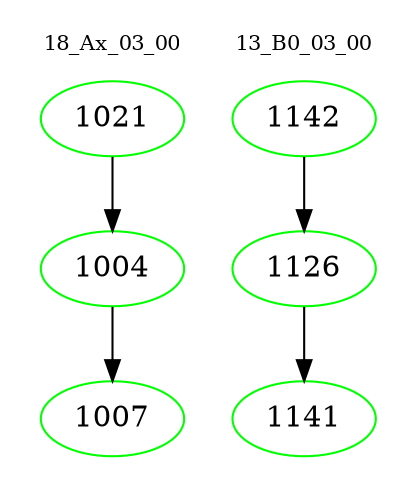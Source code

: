 digraph{
subgraph cluster_0 {
color = white
label = "18_Ax_03_00";
fontsize=10;
T0_1021 [label="1021", color="green"]
T0_1021 -> T0_1004 [color="black"]
T0_1004 [label="1004", color="green"]
T0_1004 -> T0_1007 [color="black"]
T0_1007 [label="1007", color="green"]
}
subgraph cluster_1 {
color = white
label = "13_B0_03_00";
fontsize=10;
T1_1142 [label="1142", color="green"]
T1_1142 -> T1_1126 [color="black"]
T1_1126 [label="1126", color="green"]
T1_1126 -> T1_1141 [color="black"]
T1_1141 [label="1141", color="green"]
}
}

